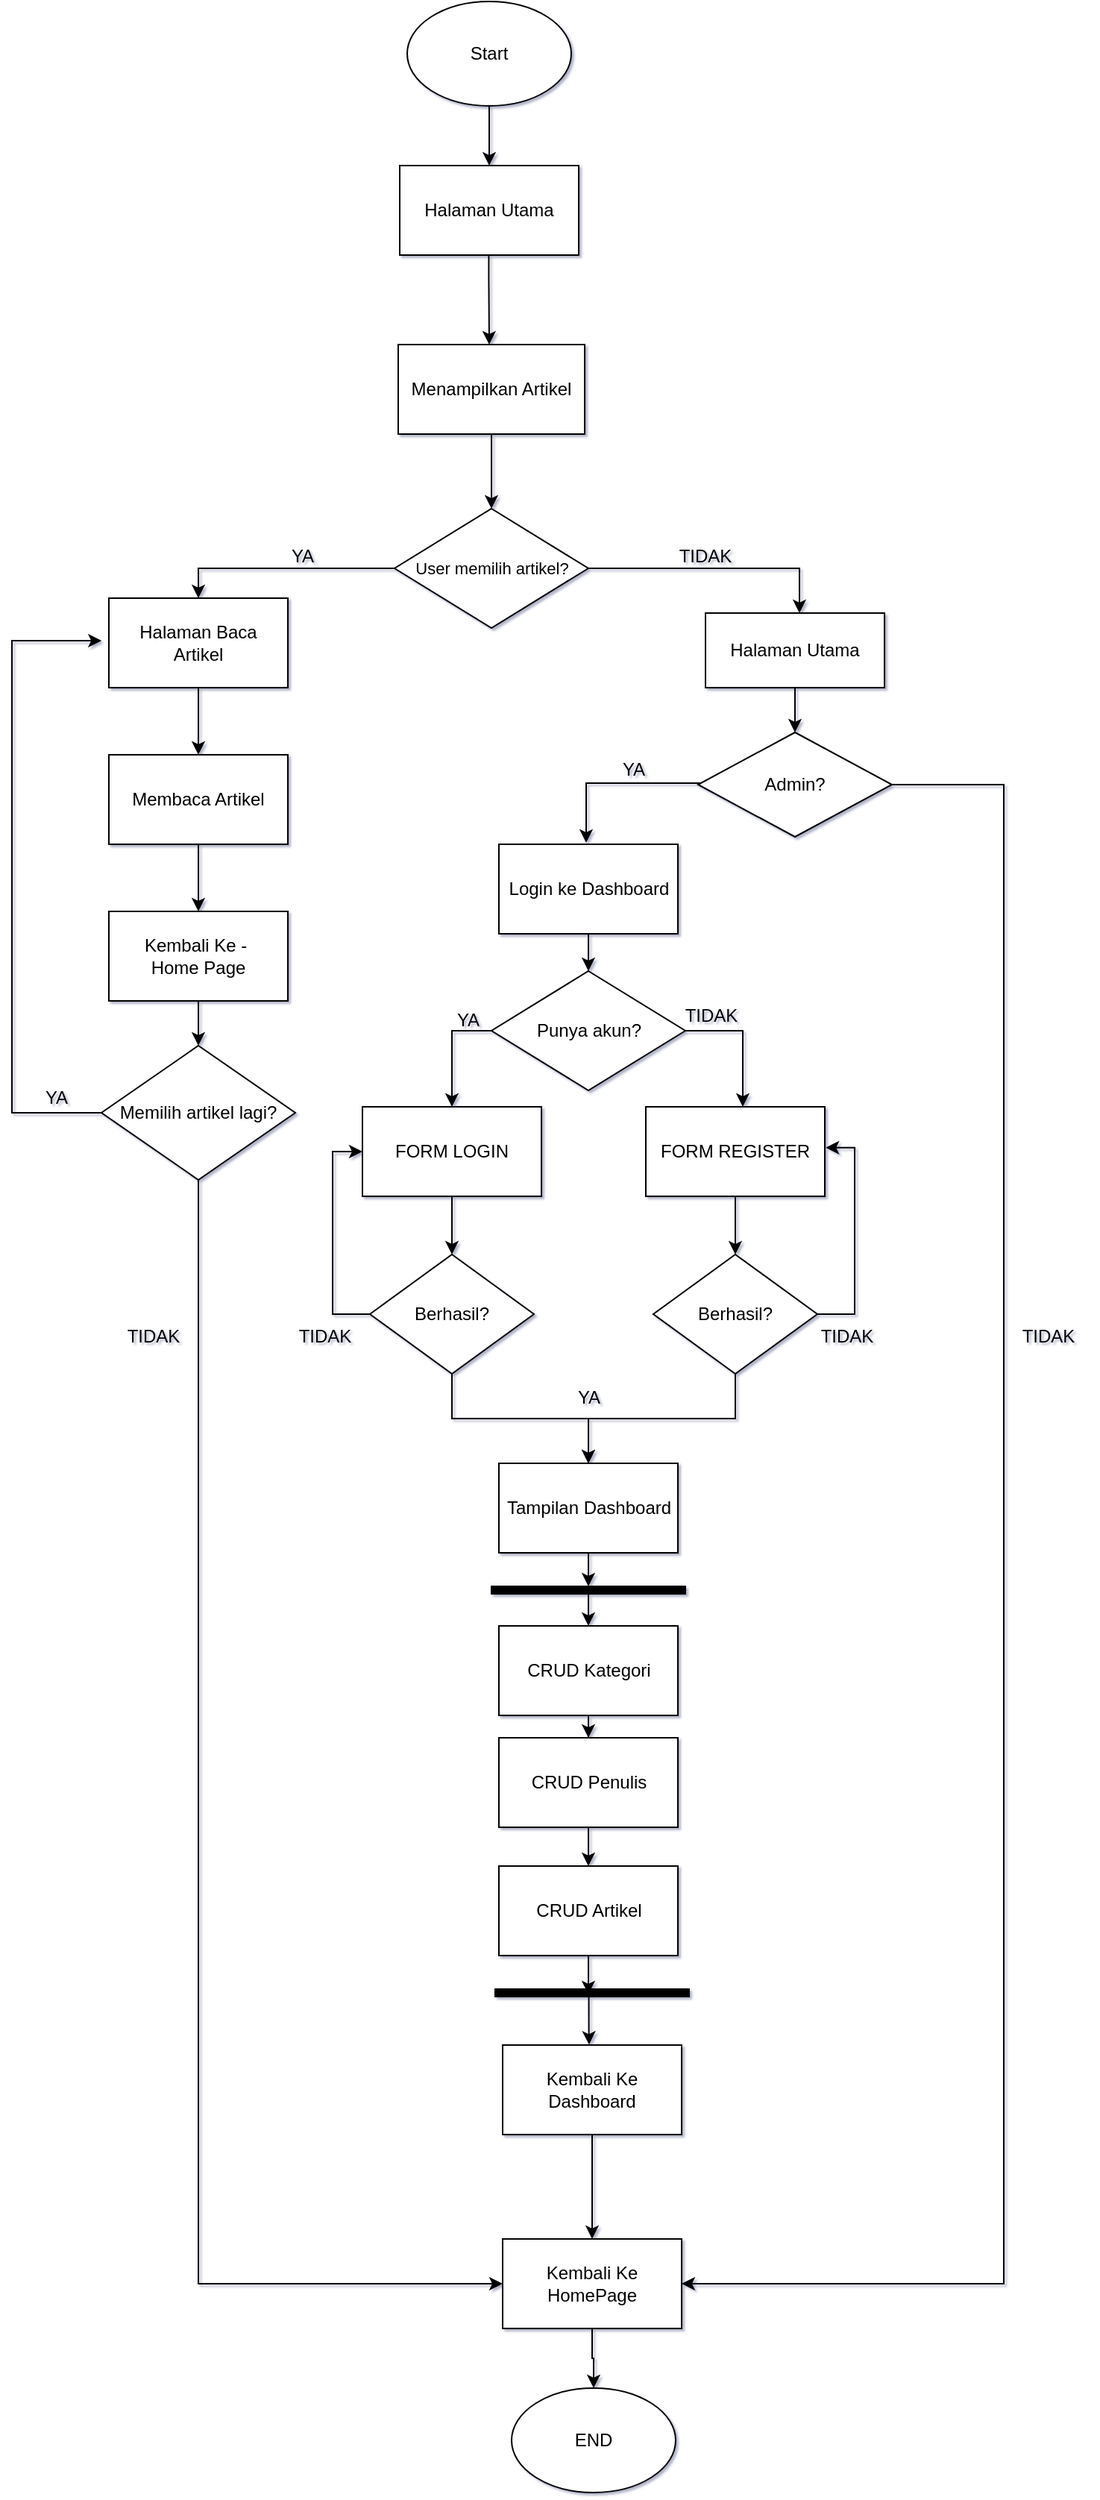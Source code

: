 <mxfile version="24.4.11" type="github">
  <diagram id="C5RBs43oDa-KdzZeNtuy" name="Page-1">
    <mxGraphModel dx="1768" dy="885" grid="1" gridSize="10" guides="1" tooltips="1" connect="1" arrows="1" fold="1" page="0" pageScale="1" pageWidth="827" pageHeight="1169" math="0" shadow="1">
      <root>
        <mxCell id="WIyWlLk6GJQsqaUBKTNV-0" />
        <mxCell id="WIyWlLk6GJQsqaUBKTNV-1" parent="WIyWlLk6GJQsqaUBKTNV-0" />
        <mxCell id="XTaNPVDyZfdnZvveZso0-5" value="" style="edgeStyle=orthogonalEdgeStyle;rounded=0;orthogonalLoop=1;jettySize=auto;html=1;" edge="1" parent="WIyWlLk6GJQsqaUBKTNV-1" source="XTaNPVDyZfdnZvveZso0-1" target="XTaNPVDyZfdnZvveZso0-4">
          <mxGeometry relative="1" as="geometry" />
        </mxCell>
        <mxCell id="XTaNPVDyZfdnZvveZso0-1" value="Start" style="ellipse;whiteSpace=wrap;html=1;" vertex="1" parent="WIyWlLk6GJQsqaUBKTNV-1">
          <mxGeometry x="340" y="20" width="110" height="70" as="geometry" />
        </mxCell>
        <mxCell id="XTaNPVDyZfdnZvveZso0-7" value="" style="edgeStyle=orthogonalEdgeStyle;rounded=0;orthogonalLoop=1;jettySize=auto;html=1;" edge="1" parent="WIyWlLk6GJQsqaUBKTNV-1">
          <mxGeometry relative="1" as="geometry">
            <mxPoint x="394.713" y="190" as="sourcePoint" />
            <mxPoint x="395" y="250" as="targetPoint" />
            <Array as="points">
              <mxPoint x="394.69" y="205" />
              <mxPoint x="394.69" y="205" />
            </Array>
          </mxGeometry>
        </mxCell>
        <mxCell id="XTaNPVDyZfdnZvveZso0-4" value="Halaman Utama" style="whiteSpace=wrap;html=1;" vertex="1" parent="WIyWlLk6GJQsqaUBKTNV-1">
          <mxGeometry x="335" y="130" width="120" height="60" as="geometry" />
        </mxCell>
        <mxCell id="XTaNPVDyZfdnZvveZso0-9" value="" style="edgeStyle=orthogonalEdgeStyle;rounded=0;orthogonalLoop=1;jettySize=auto;html=1;" edge="1" parent="WIyWlLk6GJQsqaUBKTNV-1" source="XTaNPVDyZfdnZvveZso0-6" target="XTaNPVDyZfdnZvveZso0-8">
          <mxGeometry relative="1" as="geometry" />
        </mxCell>
        <mxCell id="XTaNPVDyZfdnZvveZso0-6" value="Menampilkan Artikel" style="whiteSpace=wrap;html=1;" vertex="1" parent="WIyWlLk6GJQsqaUBKTNV-1">
          <mxGeometry x="334" y="250" width="125" height="60" as="geometry" />
        </mxCell>
        <mxCell id="XTaNPVDyZfdnZvveZso0-11" value="" style="edgeStyle=orthogonalEdgeStyle;rounded=0;orthogonalLoop=1;jettySize=auto;html=1;" edge="1" parent="WIyWlLk6GJQsqaUBKTNV-1" source="XTaNPVDyZfdnZvveZso0-8" target="XTaNPVDyZfdnZvveZso0-10">
          <mxGeometry relative="1" as="geometry">
            <Array as="points">
              <mxPoint x="200" y="400" />
            </Array>
          </mxGeometry>
        </mxCell>
        <mxCell id="XTaNPVDyZfdnZvveZso0-32" value="" style="edgeStyle=orthogonalEdgeStyle;rounded=0;orthogonalLoop=1;jettySize=auto;html=1;" edge="1" parent="WIyWlLk6GJQsqaUBKTNV-1">
          <mxGeometry relative="1" as="geometry">
            <mxPoint x="459.0" y="400.0" as="sourcePoint" />
            <mxPoint x="603" y="430" as="targetPoint" />
            <Array as="points">
              <mxPoint x="602.5" y="400" />
            </Array>
          </mxGeometry>
        </mxCell>
        <mxCell id="XTaNPVDyZfdnZvveZso0-8" value="&lt;font style=&quot;font-size: 11px;&quot;&gt;User memilih artikel?&lt;/font&gt;" style="rhombus;whiteSpace=wrap;html=1;align=center;" vertex="1" parent="WIyWlLk6GJQsqaUBKTNV-1">
          <mxGeometry x="331.5" y="360" width="130" height="80" as="geometry" />
        </mxCell>
        <mxCell id="XTaNPVDyZfdnZvveZso0-13" value="" style="edgeStyle=orthogonalEdgeStyle;rounded=0;orthogonalLoop=1;jettySize=auto;html=1;" edge="1" parent="WIyWlLk6GJQsqaUBKTNV-1" source="XTaNPVDyZfdnZvveZso0-10" target="XTaNPVDyZfdnZvveZso0-12">
          <mxGeometry relative="1" as="geometry" />
        </mxCell>
        <mxCell id="XTaNPVDyZfdnZvveZso0-10" value="Halaman Baca&lt;div&gt;Artikel&lt;/div&gt;" style="whiteSpace=wrap;html=1;" vertex="1" parent="WIyWlLk6GJQsqaUBKTNV-1">
          <mxGeometry x="140" y="420" width="120" height="60" as="geometry" />
        </mxCell>
        <mxCell id="XTaNPVDyZfdnZvveZso0-15" value="" style="edgeStyle=orthogonalEdgeStyle;rounded=0;orthogonalLoop=1;jettySize=auto;html=1;" edge="1" parent="WIyWlLk6GJQsqaUBKTNV-1" source="XTaNPVDyZfdnZvveZso0-12" target="XTaNPVDyZfdnZvveZso0-14">
          <mxGeometry relative="1" as="geometry" />
        </mxCell>
        <mxCell id="XTaNPVDyZfdnZvveZso0-12" value="Membaca Artikel" style="whiteSpace=wrap;html=1;" vertex="1" parent="WIyWlLk6GJQsqaUBKTNV-1">
          <mxGeometry x="140" y="525" width="120" height="60" as="geometry" />
        </mxCell>
        <mxCell id="XTaNPVDyZfdnZvveZso0-17" value="" style="edgeStyle=orthogonalEdgeStyle;rounded=0;orthogonalLoop=1;jettySize=auto;html=1;" edge="1" parent="WIyWlLk6GJQsqaUBKTNV-1" source="XTaNPVDyZfdnZvveZso0-14" target="XTaNPVDyZfdnZvveZso0-16">
          <mxGeometry relative="1" as="geometry" />
        </mxCell>
        <mxCell id="XTaNPVDyZfdnZvveZso0-14" value="Kembali Ke -&amp;nbsp;&lt;div&gt;Home Page&lt;/div&gt;" style="whiteSpace=wrap;html=1;" vertex="1" parent="WIyWlLk6GJQsqaUBKTNV-1">
          <mxGeometry x="140" y="630" width="120" height="60" as="geometry" />
        </mxCell>
        <mxCell id="XTaNPVDyZfdnZvveZso0-30" value="" style="edgeStyle=orthogonalEdgeStyle;rounded=0;orthogonalLoop=1;jettySize=auto;html=1;exitX=0.5;exitY=1;exitDx=0;exitDy=0;entryX=0;entryY=0.5;entryDx=0;entryDy=0;" edge="1" parent="WIyWlLk6GJQsqaUBKTNV-1" source="XTaNPVDyZfdnZvveZso0-16" target="XTaNPVDyZfdnZvveZso0-84">
          <mxGeometry relative="1" as="geometry">
            <mxPoint x="191.553" y="900.004" as="sourcePoint" />
            <mxPoint x="340" y="1560" as="targetPoint" />
            <Array as="points">
              <mxPoint x="200" y="1550" />
            </Array>
          </mxGeometry>
        </mxCell>
        <mxCell id="XTaNPVDyZfdnZvveZso0-16" value="Memilih artikel lagi?" style="rhombus;whiteSpace=wrap;html=1;" vertex="1" parent="WIyWlLk6GJQsqaUBKTNV-1">
          <mxGeometry x="135" y="720" width="130" height="90" as="geometry" />
        </mxCell>
        <mxCell id="XTaNPVDyZfdnZvveZso0-18" value="YA" style="text;strokeColor=none;align=center;fillColor=none;html=1;verticalAlign=middle;whiteSpace=wrap;rounded=0;" vertex="1" parent="WIyWlLk6GJQsqaUBKTNV-1">
          <mxGeometry x="240" y="377" width="60" height="30" as="geometry" />
        </mxCell>
        <mxCell id="XTaNPVDyZfdnZvveZso0-24" value="" style="edgeStyle=orthogonalEdgeStyle;rounded=0;orthogonalLoop=1;jettySize=auto;html=1;targetPerimeterSpacing=2;entryX=0.001;entryY=0.392;entryDx=0;entryDy=0;entryPerimeter=0;" edge="1" parent="WIyWlLk6GJQsqaUBKTNV-1">
          <mxGeometry relative="1" as="geometry">
            <mxPoint x="135" y="765" as="sourcePoint" />
            <mxPoint x="135.12" y="448.52" as="targetPoint" />
            <Array as="points">
              <mxPoint x="135" y="765" />
              <mxPoint x="75" y="765" />
              <mxPoint x="75" y="449" />
            </Array>
          </mxGeometry>
        </mxCell>
        <mxCell id="XTaNPVDyZfdnZvveZso0-25" value="YA" style="text;strokeColor=none;align=center;fillColor=none;html=1;verticalAlign=middle;whiteSpace=wrap;rounded=0;" vertex="1" parent="WIyWlLk6GJQsqaUBKTNV-1">
          <mxGeometry x="75" y="740" width="60" height="30" as="geometry" />
        </mxCell>
        <mxCell id="XTaNPVDyZfdnZvveZso0-36" value="" style="edgeStyle=orthogonalEdgeStyle;rounded=0;orthogonalLoop=1;jettySize=auto;html=1;" edge="1" parent="WIyWlLk6GJQsqaUBKTNV-1">
          <mxGeometry relative="1" as="geometry">
            <mxPoint x="538.417" y="543.95" as="sourcePoint" />
            <mxPoint x="460" y="584" as="targetPoint" />
            <Array as="points">
              <mxPoint x="460" y="544" />
            </Array>
          </mxGeometry>
        </mxCell>
        <mxCell id="XTaNPVDyZfdnZvveZso0-33" value="Admin?" style="rhombus;whiteSpace=wrap;html=1;" vertex="1" parent="WIyWlLk6GJQsqaUBKTNV-1">
          <mxGeometry x="535" y="510" width="130" height="70" as="geometry" />
        </mxCell>
        <mxCell id="XTaNPVDyZfdnZvveZso0-37" value="TIDAK" style="text;strokeColor=none;align=center;fillColor=none;html=1;verticalAlign=middle;whiteSpace=wrap;rounded=0;" vertex="1" parent="WIyWlLk6GJQsqaUBKTNV-1">
          <mxGeometry x="510" y="377" width="60" height="30" as="geometry" />
        </mxCell>
        <mxCell id="XTaNPVDyZfdnZvveZso0-38" value="YA" style="text;strokeColor=none;align=center;fillColor=none;html=1;verticalAlign=middle;whiteSpace=wrap;rounded=0;" vertex="1" parent="WIyWlLk6GJQsqaUBKTNV-1">
          <mxGeometry x="461.5" y="520" width="60" height="30" as="geometry" />
        </mxCell>
        <mxCell id="XTaNPVDyZfdnZvveZso0-39" value="TIDAK" style="text;strokeColor=none;align=center;fillColor=none;html=1;verticalAlign=middle;whiteSpace=wrap;rounded=0;" vertex="1" parent="WIyWlLk6GJQsqaUBKTNV-1">
          <mxGeometry x="140" y="900" width="60" height="30" as="geometry" />
        </mxCell>
        <mxCell id="XTaNPVDyZfdnZvveZso0-42" value="" style="edgeStyle=orthogonalEdgeStyle;rounded=0;orthogonalLoop=1;jettySize=auto;html=1;" edge="1" parent="WIyWlLk6GJQsqaUBKTNV-1" source="XTaNPVDyZfdnZvveZso0-40" target="XTaNPVDyZfdnZvveZso0-33">
          <mxGeometry relative="1" as="geometry" />
        </mxCell>
        <mxCell id="XTaNPVDyZfdnZvveZso0-40" value="Halaman Utama" style="whiteSpace=wrap;html=1;" vertex="1" parent="WIyWlLk6GJQsqaUBKTNV-1">
          <mxGeometry x="540" y="430" width="120" height="50" as="geometry" />
        </mxCell>
        <mxCell id="XTaNPVDyZfdnZvveZso0-43" value="" style="edgeStyle=orthogonalEdgeStyle;rounded=0;orthogonalLoop=1;jettySize=auto;html=1;" edge="1" parent="WIyWlLk6GJQsqaUBKTNV-1" target="XTaNPVDyZfdnZvveZso0-84">
          <mxGeometry relative="1" as="geometry">
            <mxPoint x="664.0" y="545.0" as="sourcePoint" />
            <mxPoint x="740" y="1120" as="targetPoint" />
            <Array as="points">
              <mxPoint x="740" y="545" />
              <mxPoint x="740" y="1550" />
            </Array>
          </mxGeometry>
        </mxCell>
        <mxCell id="XTaNPVDyZfdnZvveZso0-46" value="" style="edgeStyle=orthogonalEdgeStyle;rounded=0;orthogonalLoop=1;jettySize=auto;html=1;" edge="1" parent="WIyWlLk6GJQsqaUBKTNV-1" source="XTaNPVDyZfdnZvveZso0-44">
          <mxGeometry relative="1" as="geometry">
            <mxPoint x="461.5" y="670" as="targetPoint" />
          </mxGeometry>
        </mxCell>
        <mxCell id="XTaNPVDyZfdnZvveZso0-44" value="Login ke Dashboard" style="rounded=0;whiteSpace=wrap;html=1;" vertex="1" parent="WIyWlLk6GJQsqaUBKTNV-1">
          <mxGeometry x="401.5" y="585" width="120" height="60" as="geometry" />
        </mxCell>
        <mxCell id="XTaNPVDyZfdnZvveZso0-49" style="edgeStyle=orthogonalEdgeStyle;rounded=0;orthogonalLoop=1;jettySize=auto;html=1;exitX=0;exitY=0.5;exitDx=0;exitDy=0;" edge="1" parent="WIyWlLk6GJQsqaUBKTNV-1" source="XTaNPVDyZfdnZvveZso0-47" target="XTaNPVDyZfdnZvveZso0-52">
          <mxGeometry relative="1" as="geometry">
            <mxPoint x="360" y="760" as="targetPoint" />
            <mxPoint x="360.017" y="709.999" as="sourcePoint" />
          </mxGeometry>
        </mxCell>
        <mxCell id="XTaNPVDyZfdnZvveZso0-47" value="Punya akun?" style="rhombus;whiteSpace=wrap;html=1;rounded=0;" vertex="1" parent="WIyWlLk6GJQsqaUBKTNV-1">
          <mxGeometry x="396.5" y="670" width="130" height="80" as="geometry" />
        </mxCell>
        <mxCell id="XTaNPVDyZfdnZvveZso0-50" value="YA" style="text;strokeColor=none;align=center;fillColor=none;html=1;verticalAlign=middle;whiteSpace=wrap;rounded=0;" vertex="1" parent="WIyWlLk6GJQsqaUBKTNV-1">
          <mxGeometry x="351" y="688" width="60" height="30" as="geometry" />
        </mxCell>
        <mxCell id="XTaNPVDyZfdnZvveZso0-63" value="" style="edgeStyle=orthogonalEdgeStyle;rounded=0;orthogonalLoop=1;jettySize=auto;html=1;" edge="1" parent="WIyWlLk6GJQsqaUBKTNV-1" source="XTaNPVDyZfdnZvveZso0-52" target="XTaNPVDyZfdnZvveZso0-62">
          <mxGeometry relative="1" as="geometry" />
        </mxCell>
        <mxCell id="XTaNPVDyZfdnZvveZso0-52" value="FORM LOGIN" style="rounded=0;whiteSpace=wrap;html=1;" vertex="1" parent="WIyWlLk6GJQsqaUBKTNV-1">
          <mxGeometry x="310" y="761" width="120" height="60" as="geometry" />
        </mxCell>
        <mxCell id="XTaNPVDyZfdnZvveZso0-61" value="" style="edgeStyle=orthogonalEdgeStyle;rounded=0;orthogonalLoop=1;jettySize=auto;html=1;" edge="1" parent="WIyWlLk6GJQsqaUBKTNV-1" source="XTaNPVDyZfdnZvveZso0-53" target="XTaNPVDyZfdnZvveZso0-60">
          <mxGeometry relative="1" as="geometry" />
        </mxCell>
        <mxCell id="XTaNPVDyZfdnZvveZso0-53" value="FORM REGISTER" style="whiteSpace=wrap;html=1;rounded=0;" vertex="1" parent="WIyWlLk6GJQsqaUBKTNV-1">
          <mxGeometry x="500" y="761" width="120" height="60" as="geometry" />
        </mxCell>
        <mxCell id="XTaNPVDyZfdnZvveZso0-56" value="" style="edgeStyle=orthogonalEdgeStyle;rounded=0;orthogonalLoop=1;jettySize=auto;html=1;" edge="1" parent="WIyWlLk6GJQsqaUBKTNV-1">
          <mxGeometry relative="1" as="geometry">
            <mxPoint x="526.0" y="710.0" as="sourcePoint" />
            <mxPoint x="565" y="761" as="targetPoint" />
            <Array as="points">
              <mxPoint x="565" y="710" />
            </Array>
          </mxGeometry>
        </mxCell>
        <mxCell id="XTaNPVDyZfdnZvveZso0-58" value="TIDAK" style="text;strokeColor=none;align=center;fillColor=none;html=1;verticalAlign=middle;whiteSpace=wrap;rounded=0;" vertex="1" parent="WIyWlLk6GJQsqaUBKTNV-1">
          <mxGeometry x="514" y="685" width="60" height="30" as="geometry" />
        </mxCell>
        <mxCell id="XTaNPVDyZfdnZvveZso0-59" value="TIDAK" style="text;strokeColor=none;align=center;fillColor=none;html=1;verticalAlign=middle;whiteSpace=wrap;rounded=0;" vertex="1" parent="WIyWlLk6GJQsqaUBKTNV-1">
          <mxGeometry x="740" y="900" width="60" height="30" as="geometry" />
        </mxCell>
        <mxCell id="XTaNPVDyZfdnZvveZso0-65" value="" style="edgeStyle=orthogonalEdgeStyle;rounded=0;orthogonalLoop=1;jettySize=auto;html=1;" edge="1" parent="WIyWlLk6GJQsqaUBKTNV-1" source="XTaNPVDyZfdnZvveZso0-60" target="XTaNPVDyZfdnZvveZso0-64">
          <mxGeometry relative="1" as="geometry" />
        </mxCell>
        <mxCell id="XTaNPVDyZfdnZvveZso0-69" style="edgeStyle=orthogonalEdgeStyle;rounded=0;orthogonalLoop=1;jettySize=auto;html=1;entryX=1.005;entryY=0.456;entryDx=0;entryDy=0;entryPerimeter=0;" edge="1" parent="WIyWlLk6GJQsqaUBKTNV-1" source="XTaNPVDyZfdnZvveZso0-60" target="XTaNPVDyZfdnZvveZso0-53">
          <mxGeometry relative="1" as="geometry">
            <mxPoint x="640" y="790" as="targetPoint" />
            <Array as="points">
              <mxPoint x="640" y="900" />
              <mxPoint x="640" y="788" />
            </Array>
          </mxGeometry>
        </mxCell>
        <mxCell id="XTaNPVDyZfdnZvveZso0-60" value="Berhasil?" style="rhombus;whiteSpace=wrap;html=1;rounded=0;" vertex="1" parent="WIyWlLk6GJQsqaUBKTNV-1">
          <mxGeometry x="505" y="860" width="110" height="80" as="geometry" />
        </mxCell>
        <mxCell id="XTaNPVDyZfdnZvveZso0-66" style="edgeStyle=orthogonalEdgeStyle;rounded=0;orthogonalLoop=1;jettySize=auto;html=1;exitX=0.5;exitY=1;exitDx=0;exitDy=0;" edge="1" parent="WIyWlLk6GJQsqaUBKTNV-1" source="XTaNPVDyZfdnZvveZso0-62" target="XTaNPVDyZfdnZvveZso0-64">
          <mxGeometry relative="1" as="geometry" />
        </mxCell>
        <mxCell id="XTaNPVDyZfdnZvveZso0-68" style="edgeStyle=orthogonalEdgeStyle;rounded=0;orthogonalLoop=1;jettySize=auto;html=1;exitX=0;exitY=0.5;exitDx=0;exitDy=0;entryX=0;entryY=0.5;entryDx=0;entryDy=0;" edge="1" parent="WIyWlLk6GJQsqaUBKTNV-1" source="XTaNPVDyZfdnZvveZso0-62" target="XTaNPVDyZfdnZvveZso0-52">
          <mxGeometry relative="1" as="geometry" />
        </mxCell>
        <mxCell id="XTaNPVDyZfdnZvveZso0-62" value="Berhasil?" style="rhombus;whiteSpace=wrap;html=1;rounded=0;" vertex="1" parent="WIyWlLk6GJQsqaUBKTNV-1">
          <mxGeometry x="315" y="860" width="110" height="80" as="geometry" />
        </mxCell>
        <mxCell id="XTaNPVDyZfdnZvveZso0-73" value="" style="edgeStyle=orthogonalEdgeStyle;rounded=0;orthogonalLoop=1;jettySize=auto;html=1;entryX=0.5;entryY=0;entryDx=0;entryDy=0;" edge="1" parent="WIyWlLk6GJQsqaUBKTNV-1" source="XTaNPVDyZfdnZvveZso0-78" target="XTaNPVDyZfdnZvveZso0-72">
          <mxGeometry relative="1" as="geometry">
            <mxPoint x="463" y="1100" as="targetPoint" />
            <Array as="points" />
          </mxGeometry>
        </mxCell>
        <mxCell id="XTaNPVDyZfdnZvveZso0-64" value="Tampilan Dashboard" style="whiteSpace=wrap;html=1;rounded=0;" vertex="1" parent="WIyWlLk6GJQsqaUBKTNV-1">
          <mxGeometry x="401.5" y="1000" width="120" height="60" as="geometry" />
        </mxCell>
        <mxCell id="XTaNPVDyZfdnZvveZso0-67" value="YA" style="text;strokeColor=none;align=center;fillColor=none;html=1;verticalAlign=middle;whiteSpace=wrap;rounded=0;" vertex="1" parent="WIyWlLk6GJQsqaUBKTNV-1">
          <mxGeometry x="431.5" y="941" width="60" height="30" as="geometry" />
        </mxCell>
        <mxCell id="XTaNPVDyZfdnZvveZso0-70" value="TIDAK" style="text;strokeColor=none;align=center;fillColor=none;html=1;verticalAlign=middle;whiteSpace=wrap;rounded=0;" vertex="1" parent="WIyWlLk6GJQsqaUBKTNV-1">
          <mxGeometry x="605" y="900" width="60" height="30" as="geometry" />
        </mxCell>
        <mxCell id="XTaNPVDyZfdnZvveZso0-71" value="TIDAK" style="text;strokeColor=none;align=center;fillColor=none;html=1;verticalAlign=middle;whiteSpace=wrap;rounded=0;" vertex="1" parent="WIyWlLk6GJQsqaUBKTNV-1">
          <mxGeometry x="255" y="900" width="60" height="30" as="geometry" />
        </mxCell>
        <mxCell id="XTaNPVDyZfdnZvveZso0-75" value="" style="edgeStyle=orthogonalEdgeStyle;rounded=0;orthogonalLoop=1;jettySize=auto;html=1;" edge="1" parent="WIyWlLk6GJQsqaUBKTNV-1" source="XTaNPVDyZfdnZvveZso0-72" target="XTaNPVDyZfdnZvveZso0-74">
          <mxGeometry relative="1" as="geometry" />
        </mxCell>
        <mxCell id="XTaNPVDyZfdnZvveZso0-72" value="CRUD Kategori" style="whiteSpace=wrap;html=1;rounded=0;" vertex="1" parent="WIyWlLk6GJQsqaUBKTNV-1">
          <mxGeometry x="401.5" y="1109" width="120" height="60" as="geometry" />
        </mxCell>
        <mxCell id="XTaNPVDyZfdnZvveZso0-77" value="" style="edgeStyle=orthogonalEdgeStyle;rounded=0;orthogonalLoop=1;jettySize=auto;html=1;" edge="1" parent="WIyWlLk6GJQsqaUBKTNV-1" source="XTaNPVDyZfdnZvveZso0-74" target="XTaNPVDyZfdnZvveZso0-76">
          <mxGeometry relative="1" as="geometry" />
        </mxCell>
        <mxCell id="XTaNPVDyZfdnZvveZso0-74" value="CRUD Penulis" style="whiteSpace=wrap;html=1;rounded=0;" vertex="1" parent="WIyWlLk6GJQsqaUBKTNV-1">
          <mxGeometry x="401.5" y="1184" width="120" height="60" as="geometry" />
        </mxCell>
        <mxCell id="XTaNPVDyZfdnZvveZso0-76" value="CRUD Artikel" style="whiteSpace=wrap;html=1;rounded=0;" vertex="1" parent="WIyWlLk6GJQsqaUBKTNV-1">
          <mxGeometry x="401.5" y="1270" width="120" height="60" as="geometry" />
        </mxCell>
        <mxCell id="XTaNPVDyZfdnZvveZso0-79" value="" style="edgeStyle=orthogonalEdgeStyle;rounded=0;orthogonalLoop=1;jettySize=auto;html=1;" edge="1" parent="WIyWlLk6GJQsqaUBKTNV-1" source="XTaNPVDyZfdnZvveZso0-64" target="XTaNPVDyZfdnZvveZso0-78">
          <mxGeometry relative="1" as="geometry">
            <mxPoint x="462" y="1060" as="sourcePoint" />
            <mxPoint x="462" y="1110" as="targetPoint" />
          </mxGeometry>
        </mxCell>
        <mxCell id="XTaNPVDyZfdnZvveZso0-78" value="" style="html=1;points=[];perimeter=orthogonalPerimeter;fillColor=strokeColor;rotation=90;" vertex="1" parent="WIyWlLk6GJQsqaUBKTNV-1">
          <mxGeometry x="459" y="1020" width="5" height="130" as="geometry" />
        </mxCell>
        <mxCell id="XTaNPVDyZfdnZvveZso0-80" value="" style="html=1;points=[];perimeter=orthogonalPerimeter;fillColor=strokeColor;rotation=90;" vertex="1" parent="WIyWlLk6GJQsqaUBKTNV-1">
          <mxGeometry x="461.5" y="1290" width="5" height="130" as="geometry" />
        </mxCell>
        <mxCell id="XTaNPVDyZfdnZvveZso0-81" value="" style="edgeStyle=orthogonalEdgeStyle;rounded=0;orthogonalLoop=1;jettySize=auto;html=1;" edge="1" parent="WIyWlLk6GJQsqaUBKTNV-1">
          <mxGeometry relative="1" as="geometry">
            <mxPoint x="461.5" y="1330" as="sourcePoint" />
            <mxPoint x="461.5" y="1356" as="targetPoint" />
          </mxGeometry>
        </mxCell>
        <mxCell id="XTaNPVDyZfdnZvveZso0-82" value="" style="edgeStyle=orthogonalEdgeStyle;rounded=0;orthogonalLoop=1;jettySize=auto;html=1;entryX=0.483;entryY=-0.005;entryDx=0;entryDy=0;entryPerimeter=0;" edge="1" parent="WIyWlLk6GJQsqaUBKTNV-1" target="XTaNPVDyZfdnZvveZso0-83">
          <mxGeometry relative="1" as="geometry">
            <mxPoint x="461.76" y="1358" as="sourcePoint" />
            <mxPoint x="462" y="1390" as="targetPoint" />
            <Array as="points">
              <mxPoint x="462" y="1380" />
              <mxPoint x="462" y="1380" />
            </Array>
          </mxGeometry>
        </mxCell>
        <mxCell id="XTaNPVDyZfdnZvveZso0-85" value="" style="edgeStyle=orthogonalEdgeStyle;rounded=0;orthogonalLoop=1;jettySize=auto;html=1;" edge="1" parent="WIyWlLk6GJQsqaUBKTNV-1" source="XTaNPVDyZfdnZvveZso0-83" target="XTaNPVDyZfdnZvveZso0-84">
          <mxGeometry relative="1" as="geometry" />
        </mxCell>
        <mxCell id="XTaNPVDyZfdnZvveZso0-83" value="Kembali Ke Dashboard" style="rounded=0;whiteSpace=wrap;html=1;" vertex="1" parent="WIyWlLk6GJQsqaUBKTNV-1">
          <mxGeometry x="404" y="1390" width="120" height="60" as="geometry" />
        </mxCell>
        <mxCell id="XTaNPVDyZfdnZvveZso0-89" value="" style="edgeStyle=orthogonalEdgeStyle;rounded=0;orthogonalLoop=1;jettySize=auto;html=1;" edge="1" parent="WIyWlLk6GJQsqaUBKTNV-1" source="XTaNPVDyZfdnZvveZso0-84" target="XTaNPVDyZfdnZvveZso0-88">
          <mxGeometry relative="1" as="geometry" />
        </mxCell>
        <mxCell id="XTaNPVDyZfdnZvveZso0-84" value="Kembali Ke HomePage" style="rounded=0;whiteSpace=wrap;html=1;" vertex="1" parent="WIyWlLk6GJQsqaUBKTNV-1">
          <mxGeometry x="404" y="1520" width="120" height="60" as="geometry" />
        </mxCell>
        <mxCell id="XTaNPVDyZfdnZvveZso0-88" value="END" style="ellipse;whiteSpace=wrap;html=1;" vertex="1" parent="WIyWlLk6GJQsqaUBKTNV-1">
          <mxGeometry x="410" y="1620" width="110" height="70" as="geometry" />
        </mxCell>
      </root>
    </mxGraphModel>
  </diagram>
</mxfile>
